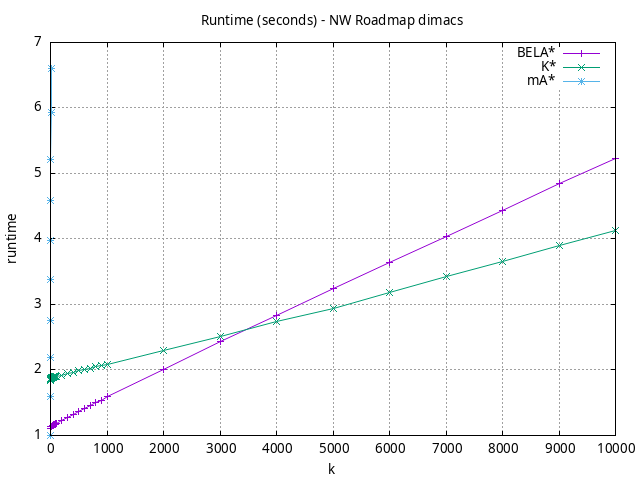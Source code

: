 #!/usr/bin/gnuplot
# -*- coding: utf-8 -*-
#
# results/roadmap/dimacs/NW/USA-road-d.NW.heuristic.runtime.gnuplot
#
# Started on 01/09/2024 14:39:28
# Author: Carlos Linares López
set grid
set xlabel "k"
set ylabel "runtime"

set title "Runtime (seconds) - NW Roadmap dimacs"

set terminal png enhanced font "Ariel,10"
set output 'USA-road-d.NW.heuristic.runtime.png'

plot "-" title "BELA*"      with linesp, "-" title "K*"      with linesp, "-" title "mA*"      with linesp

	1 1.1118218199999998
	2 1.13095952
	3 1.13338827
	4 1.13345355
	5 1.13502832
	6 1.1345242
	7 1.1356670899999999
	8 1.13809511
	9 1.14068222
	10 1.1384389099999999
	20 1.14214319
	30 1.14910515
	40 1.15269899
	50 1.1580028000000002
	60 1.1637408500000002
	70 1.1698049400000001
	80 1.1739167400000001
	90 1.17872566
	100 1.1810852200000002
	200 1.2261426799999997
	300 1.27188505
	400 1.3206070200000002
	500 1.36159554
	600 1.4094425999999998
	700 1.45118637
	800 1.49807505
	900 1.5409309999999998
	1000 1.59894519
	2000 2.0100646999999996
	3000 2.4279128400000003
	4000 2.8358685899999996
	5000 3.23710367
	6000 3.637162129999999
	7000 4.0379909
	8000 4.4424951
	9000 4.8420747
	10000 5.236211
end
	1 1.8411309300000003
	2 1.8523496499999998
	3 1.8576073500000003
	4 1.8591659099999998
	5 1.8626615100000001
	6 1.8649151599999998
	7 1.8659954399999998
	8 1.8737274099999996
	9 1.8775233599999999
	10 1.8720223200000001
	20 1.87824938
	30 1.88310346
	40 1.8868757200000004
	50 1.8902790600000001
	60 1.8932075
	70 1.8980681900000003
	80 1.90185837
	90 1.9037211899999997
	100 1.8999055300000003
	200 1.9213319499999997
	300 1.9443410300000001
	400 1.9647387600000001
	500 1.98621163
	600 2.0079140900000003
	700 2.0302195700000003
	800 2.0522724899999996
	900 2.07299937
	1000 2.0871844600000005
	2000 2.29462353
	3000 2.5070250499999998
	4000 2.7335220300000005
	5000 2.9451104399999997
	6000 3.1862017399999996
	7000 3.4286436699999996
	8000 3.66376997
	9000 3.8979112000000002
	10000 4.12566656
end
	1 1.0045078799999998
	2 1.58946948
	3 2.1859702899999998
	4 2.7577251999999994
	5 3.3790176199999995
	6 3.97432032
	7 4.58329742
	8 5.216388190000001
	9 5.93034621
	10 6.59867419
end
